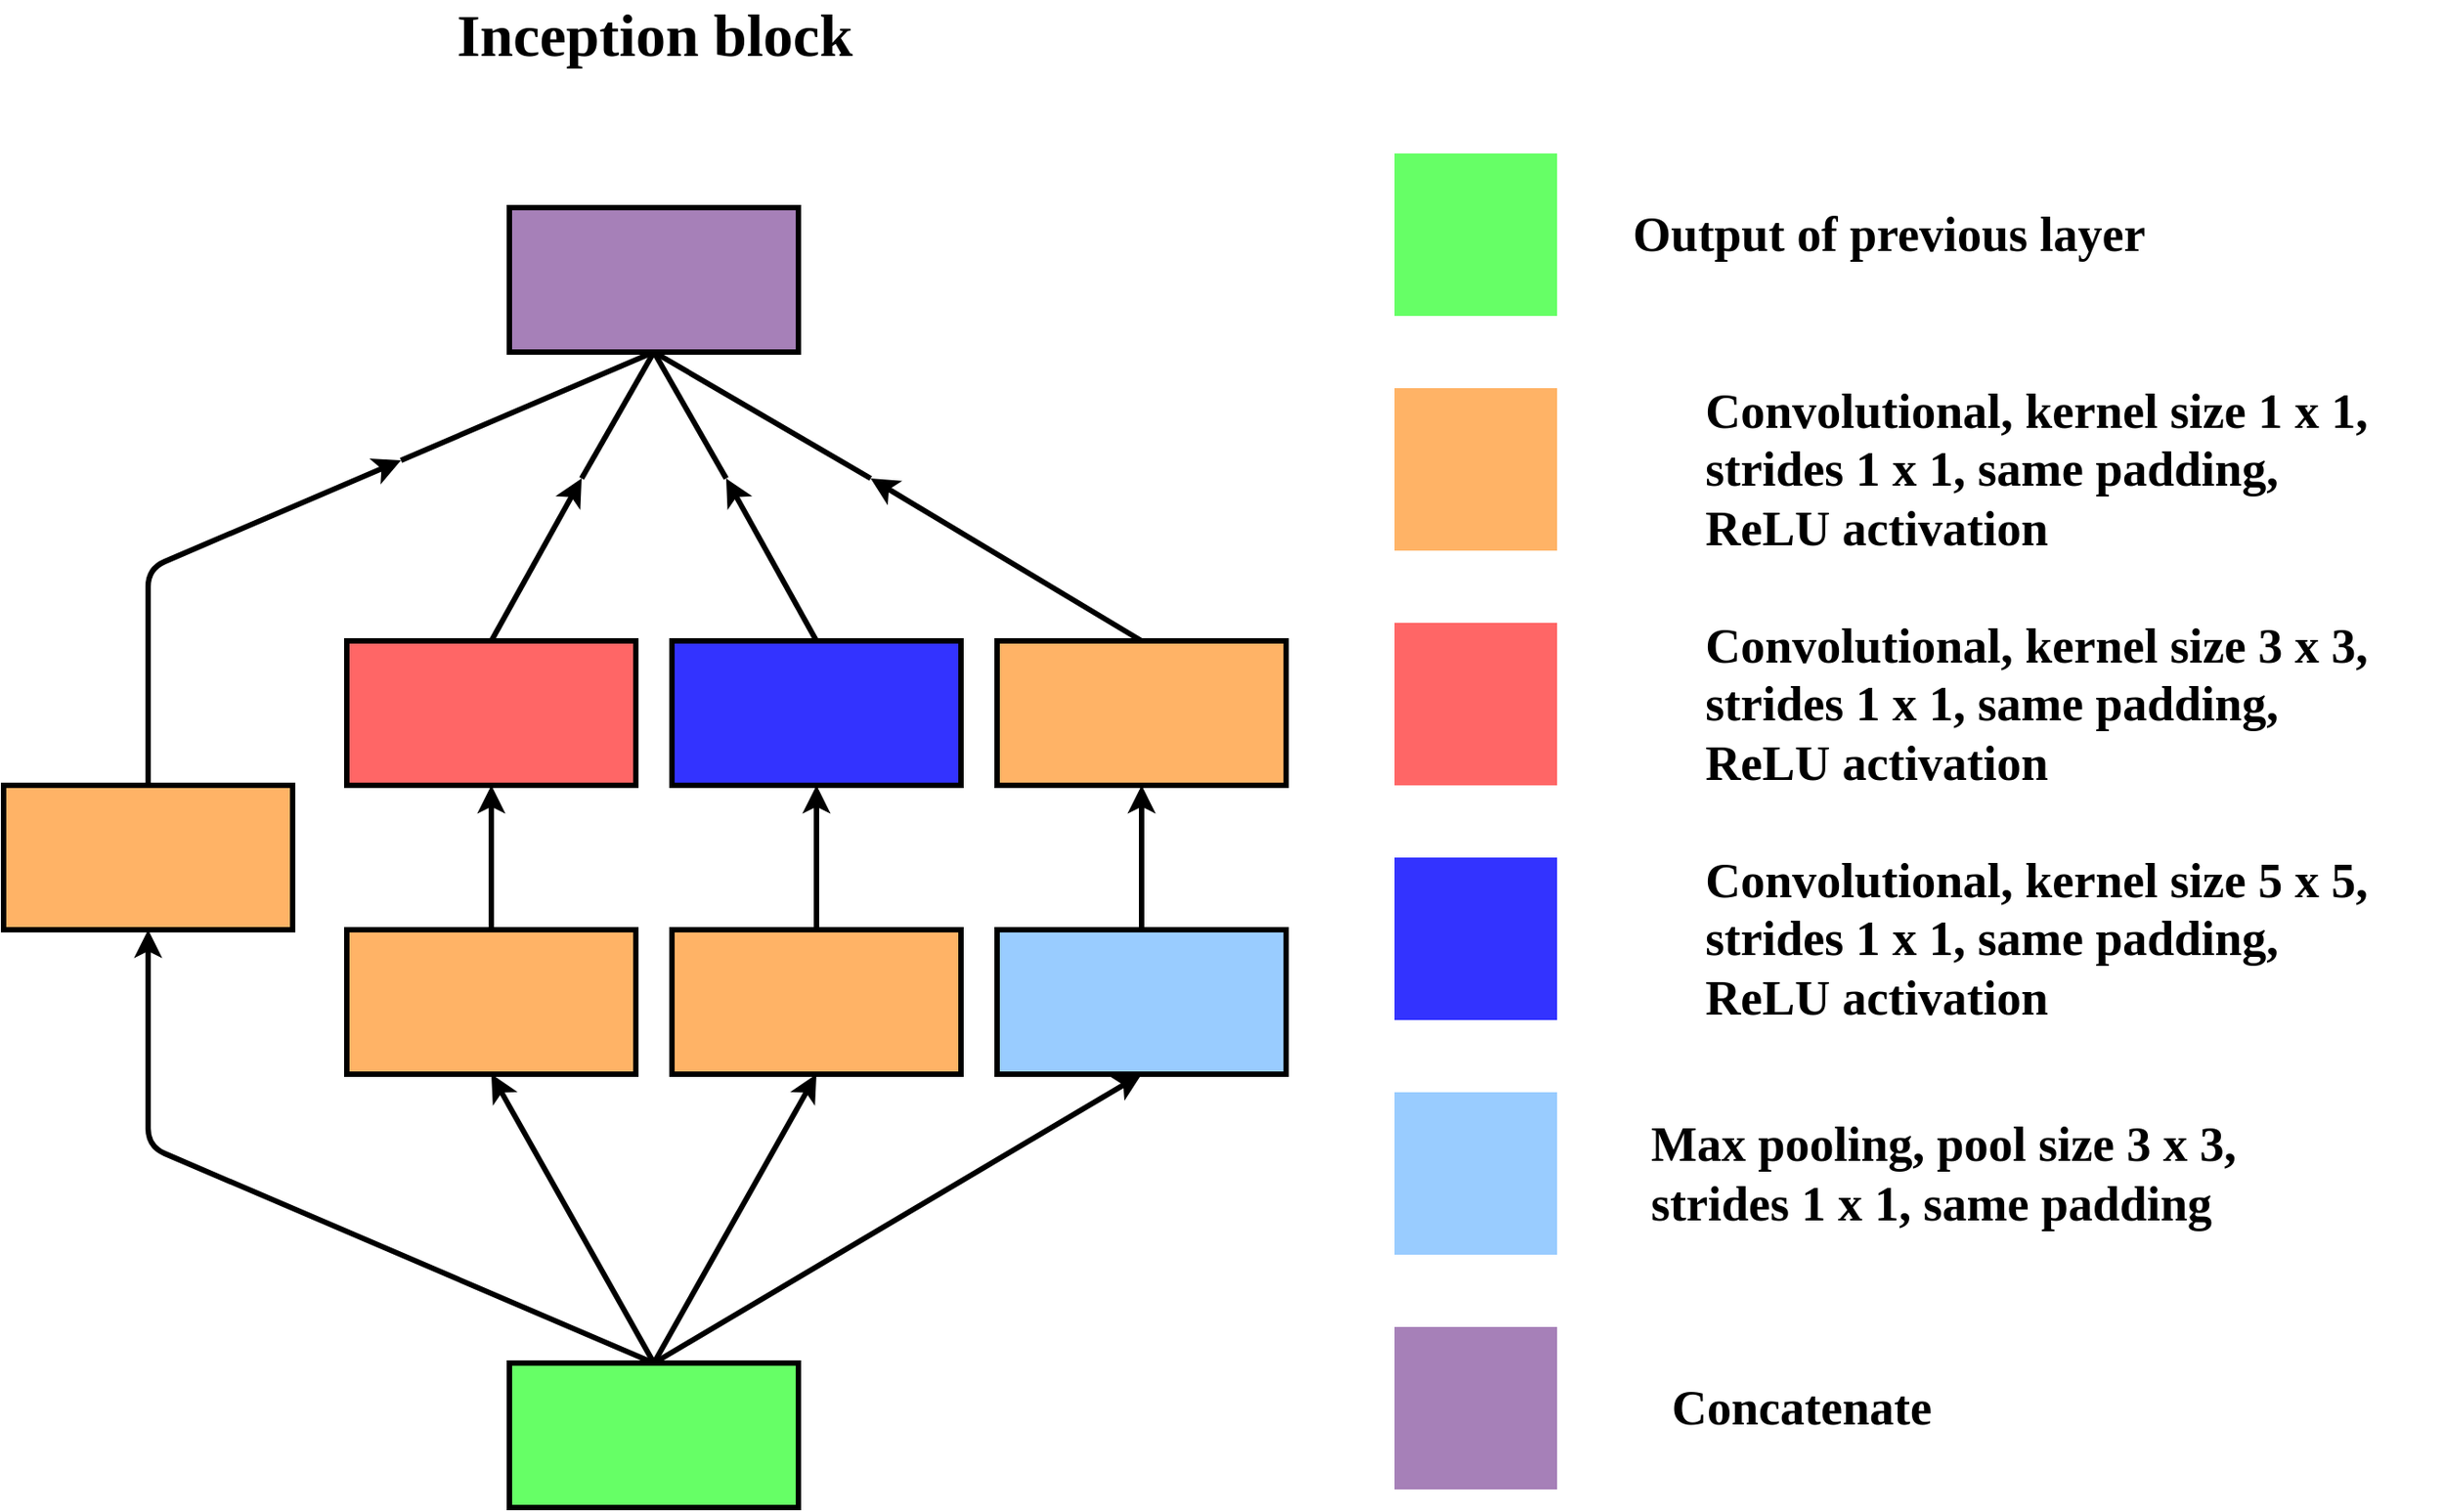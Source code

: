<mxfile version="13.9.9" type="device"><diagram id="065E0gt1qzLNEhiPImf1" name="Page-1"><mxGraphModel dx="2031" dy="1174" grid="1" gridSize="10" guides="1" tooltips="1" connect="1" arrows="1" fold="1" page="1" pageScale="1" pageWidth="20000" pageHeight="20000" math="0" shadow="0"><root><mxCell id="0"/><mxCell id="1" parent="0"/><mxCell id="9Zj3RXnmFZOlg3Rd1LyL-145" value="" style="rounded=0;whiteSpace=wrap;html=1;strokeWidth=3;strokeColor=none;fillColor=#FF6666;" parent="1" vertex="1"><mxGeometry x="800" y="350" width="90" height="90" as="geometry"/></mxCell><mxCell id="9Zj3RXnmFZOlg3Rd1LyL-146" value="" style="rounded=0;whiteSpace=wrap;html=1;strokeWidth=3;fillColor=#66FF66;strokeColor=none;" parent="1" vertex="1"><mxGeometry x="800" y="90" width="90" height="90" as="geometry"/></mxCell><mxCell id="9Zj3RXnmFZOlg3Rd1LyL-147" value="" style="rounded=0;whiteSpace=wrap;html=1;strokeWidth=3;strokeColor=none;fillColor=#A680B8;" parent="1" vertex="1"><mxGeometry x="800" y="740" width="90" height="90" as="geometry"/></mxCell><mxCell id="9Zj3RXnmFZOlg3Rd1LyL-148" value="" style="rounded=0;whiteSpace=wrap;html=1;strokeWidth=3;strokeColor=none;fillColor=#99CCFF;" parent="1" vertex="1"><mxGeometry x="800" y="610" width="90" height="90" as="geometry"/></mxCell><mxCell id="9Zj3RXnmFZOlg3Rd1LyL-149" value="" style="rounded=0;whiteSpace=wrap;html=1;strokeWidth=3;strokeColor=none;fillColor=#3333FF;" parent="1" vertex="1"><mxGeometry x="800" y="480" width="90" height="90" as="geometry"/></mxCell><mxCell id="9Zj3RXnmFZOlg3Rd1LyL-150" value="" style="rounded=0;whiteSpace=wrap;html=1;strokeWidth=3;strokeColor=none;fillColor=#FFB366;" parent="1" vertex="1"><mxGeometry x="800" y="220" width="90" height="90" as="geometry"/></mxCell><mxCell id="9Zj3RXnmFZOlg3Rd1LyL-152" value="&lt;font face=&quot;Tahoma&quot; size=&quot;1&quot;&gt;&lt;b style=&quot;font-size: 27px&quot;&gt;Output of previous layer&lt;/b&gt;&lt;/font&gt;" style="text;html=1;align=left;verticalAlign=middle;resizable=0;points=[];autosize=1;" parent="1" vertex="1"><mxGeometry x="930" y="120" width="340" height="30" as="geometry"/></mxCell><mxCell id="9Zj3RXnmFZOlg3Rd1LyL-153" value="&lt;div style=&quot;text-align: left ; font-size: 27px&quot;&gt;&lt;b style=&quot;font-family: &amp;#34;tahoma&amp;#34;&quot;&gt;&lt;font style=&quot;font-size: 27px&quot;&gt;Convolutional, kernel size 3 x 3,&lt;/font&gt;&lt;/b&gt;&lt;/div&gt;&lt;font face=&quot;Tahoma&quot; style=&quot;font-size: 27px&quot;&gt;&lt;div style=&quot;text-align: left&quot;&gt;&lt;b&gt;strides 1 x 1, same padding,&amp;nbsp;&lt;/b&gt;&lt;/div&gt;&lt;div style=&quot;text-align: left&quot;&gt;&lt;b&gt;ReLU activation&lt;/b&gt;&lt;/div&gt;&lt;/font&gt;" style="text;html=1;align=center;verticalAlign=middle;resizable=0;points=[];autosize=1;" parent="1" vertex="1"><mxGeometry x="930" y="370" width="450" height="50" as="geometry"/></mxCell><mxCell id="9Zj3RXnmFZOlg3Rd1LyL-154" value="&lt;font face=&quot;Tahoma&quot;&gt;&lt;span style=&quot;font-size: 27px&quot;&gt;&lt;b&gt;Max pooling, pool size 3 x 3, &lt;br&gt;strides 1 x 1, same padding&amp;nbsp;&lt;/b&gt;&lt;/span&gt;&lt;/font&gt;" style="text;html=1;align=left;verticalAlign=middle;resizable=0;points=[];autosize=1;" parent="1" vertex="1"><mxGeometry x="940" y="630" width="400" height="50" as="geometry"/></mxCell><mxCell id="9Zj3RXnmFZOlg3Rd1LyL-155" value="&lt;font face=&quot;Tahoma&quot;&gt;&lt;b&gt;&lt;font style=&quot;font-size: 27px&quot;&gt;Concatenate&lt;/font&gt;&lt;br&gt;&lt;/b&gt;&lt;/font&gt;" style="text;html=1;align=center;verticalAlign=middle;resizable=0;points=[];autosize=1;" parent="1" vertex="1"><mxGeometry x="930" y="770" width="190" height="30" as="geometry"/></mxCell><mxCell id="9Zj3RXnmFZOlg3Rd1LyL-156" value="&lt;div style=&quot;text-align: left ; font-size: 27px&quot;&gt;&lt;div&gt;&lt;b style=&quot;font-family: &amp;#34;tahoma&amp;#34;&quot;&gt;Convolutional, kernel size 1 x 1,&lt;/b&gt;&lt;/div&gt;&lt;font face=&quot;Tahoma&quot; style=&quot;text-align: center ; font-size: 27px&quot;&gt;&lt;div style=&quot;text-align: left&quot;&gt;&lt;b&gt;strides 1 x 1, same padding,&amp;nbsp;&lt;/b&gt;&lt;/div&gt;&lt;div style=&quot;text-align: left&quot;&gt;&lt;b&gt;ReLU activation&lt;/b&gt;&lt;/div&gt;&lt;/font&gt;&lt;/div&gt;" style="text;html=1;align=center;verticalAlign=middle;resizable=0;points=[];autosize=1;" parent="1" vertex="1"><mxGeometry x="930" y="240" width="450" height="50" as="geometry"/></mxCell><mxCell id="9Zj3RXnmFZOlg3Rd1LyL-157" value="&lt;div style=&quot;text-align: left ; font-size: 27px&quot;&gt;&lt;b style=&quot;font-family: &amp;#34;tahoma&amp;#34;&quot;&gt;&lt;font style=&quot;font-size: 27px&quot;&gt;Convolutional, kernel size 5 x 5,&lt;/font&gt;&lt;/b&gt;&lt;/div&gt;&lt;font face=&quot;Tahoma&quot; style=&quot;font-size: 27px&quot;&gt;&lt;div style=&quot;text-align: left&quot;&gt;&lt;b&gt;strides 1 x 1, same padding,&amp;nbsp;&lt;/b&gt;&lt;/div&gt;&lt;div style=&quot;text-align: left&quot;&gt;&lt;b&gt;ReLU activation&lt;/b&gt;&lt;/div&gt;&lt;/font&gt;" style="text;html=1;align=center;verticalAlign=middle;resizable=0;points=[];autosize=1;" parent="1" vertex="1"><mxGeometry x="930" y="500" width="450" height="50" as="geometry"/></mxCell><mxCell id="SD7HymoY-A6bc7N-INh6-11" value="&lt;font face=&quot;Tahoma&quot; size=&quot;1&quot;&gt;&lt;b style=&quot;font-size: 33px&quot;&gt;Inception block&lt;br&gt;&lt;/b&gt;&lt;/font&gt;" style="text;html=1;align=center;verticalAlign=middle;resizable=0;points=[];autosize=1;" parent="1" vertex="1"><mxGeometry x="255" y="10" width="270" height="30" as="geometry"/></mxCell><mxCell id="9Zj3RXnmFZOlg3Rd1LyL-15" value="" style="shape=cube;whiteSpace=wrap;html=1;boundedLbl=1;backgroundOutline=1;darkOpacity=0.05;darkOpacity2=0.1;size=0;fillColor=#66FF66;strokeWidth=3;flipH=1;flipV=1;direction=south;" parent="1" vertex="1"><mxGeometry x="310" y="760" width="160" height="80" as="geometry"/></mxCell><mxCell id="7mtJ3grmDM_vz-Lz4VBP-22" value="" style="shape=cube;whiteSpace=wrap;html=1;boundedLbl=1;backgroundOutline=1;darkOpacity=0.05;darkOpacity2=0.1;size=0;strokeWidth=3;flipH=1;flipV=1;direction=south;fillColor=#FFB366;" parent="1" vertex="1"><mxGeometry x="220" y="520" width="160" height="80" as="geometry"/></mxCell><mxCell id="7mtJ3grmDM_vz-Lz4VBP-23" value="" style="shape=cube;whiteSpace=wrap;html=1;boundedLbl=1;backgroundOutline=1;darkOpacity=0.05;darkOpacity2=0.1;size=0;strokeWidth=3;flipH=1;flipV=1;direction=south;fillColor=#FFB366;" parent="1" vertex="1"><mxGeometry x="400" y="520" width="160" height="80" as="geometry"/></mxCell><mxCell id="7mtJ3grmDM_vz-Lz4VBP-24" value="" style="shape=cube;whiteSpace=wrap;html=1;boundedLbl=1;backgroundOutline=1;darkOpacity=0.05;darkOpacity2=0.1;size=0;strokeWidth=3;flipH=1;flipV=1;direction=south;fillColor=#99CCFF;" parent="1" vertex="1"><mxGeometry x="580" y="520" width="160" height="80" as="geometry"/></mxCell><mxCell id="7mtJ3grmDM_vz-Lz4VBP-25" value="" style="shape=cube;whiteSpace=wrap;html=1;boundedLbl=1;backgroundOutline=1;darkOpacity=0.05;darkOpacity2=0.1;size=0;strokeWidth=3;flipH=1;flipV=1;direction=south;fillColor=#FFB366;" parent="1" vertex="1"><mxGeometry x="30" y="440" width="160" height="80" as="geometry"/></mxCell><mxCell id="7mtJ3grmDM_vz-Lz4VBP-26" value="" style="shape=cube;whiteSpace=wrap;html=1;boundedLbl=1;backgroundOutline=1;darkOpacity=0.05;darkOpacity2=0.1;size=0;strokeWidth=3;flipH=1;flipV=1;direction=south;fillColor=#FF6666;" parent="1" vertex="1"><mxGeometry x="220" y="360" width="160" height="80" as="geometry"/></mxCell><mxCell id="7mtJ3grmDM_vz-Lz4VBP-27" value="" style="shape=cube;whiteSpace=wrap;html=1;boundedLbl=1;backgroundOutline=1;darkOpacity=0.05;darkOpacity2=0.1;size=0;strokeWidth=3;flipH=1;flipV=1;direction=south;fillColor=#3333FF;" parent="1" vertex="1"><mxGeometry x="400" y="360" width="160" height="80" as="geometry"/></mxCell><mxCell id="7mtJ3grmDM_vz-Lz4VBP-28" value="" style="shape=cube;whiteSpace=wrap;html=1;boundedLbl=1;backgroundOutline=1;darkOpacity=0.05;darkOpacity2=0.1;size=0;strokeWidth=3;flipH=1;flipV=1;direction=south;fillColor=#FFB366;" parent="1" vertex="1"><mxGeometry x="580" y="360" width="160" height="80" as="geometry"/></mxCell><mxCell id="7mtJ3grmDM_vz-Lz4VBP-29" value="" style="shape=cube;whiteSpace=wrap;html=1;boundedLbl=1;backgroundOutline=1;darkOpacity=0.05;darkOpacity2=0.1;size=0;strokeWidth=3;flipH=1;flipV=1;direction=south;fillColor=#A680B8;" parent="1" vertex="1"><mxGeometry x="310" y="120" width="160" height="80" as="geometry"/></mxCell><mxCell id="7mtJ3grmDM_vz-Lz4VBP-30" value="" style="endArrow=classic;html=1;entryX=0;entryY=0;entryDx=0;entryDy=80;entryPerimeter=0;strokeWidth=3;exitX=0;exitY=0;exitDx=80;exitDy=80;exitPerimeter=0;" parent="1" source="9Zj3RXnmFZOlg3Rd1LyL-15" target="7mtJ3grmDM_vz-Lz4VBP-23" edge="1"><mxGeometry x="30" y="120" width="50" height="50" as="geometry"><mxPoint x="390" y="680" as="sourcePoint"/><mxPoint x="440" y="630" as="targetPoint"/></mxGeometry></mxCell><mxCell id="SD7HymoY-A6bc7N-INh6-1" value="" style="endArrow=classic;html=1;entryX=0;entryY=0;entryDx=0;entryDy=80;entryPerimeter=0;strokeWidth=3;exitX=0;exitY=0;exitDx=80;exitDy=80;exitPerimeter=0;" parent="1" source="9Zj3RXnmFZOlg3Rd1LyL-15" target="7mtJ3grmDM_vz-Lz4VBP-22" edge="1"><mxGeometry x="30" y="120" width="50" height="50" as="geometry"><mxPoint x="390" y="680" as="sourcePoint"/><mxPoint x="480" y="600" as="targetPoint"/></mxGeometry></mxCell><mxCell id="SD7HymoY-A6bc7N-INh6-2" value="" style="endArrow=classic;html=1;entryX=0;entryY=0;entryDx=0;entryDy=80;entryPerimeter=0;strokeWidth=3;exitX=0;exitY=0;exitDx=80;exitDy=80;exitPerimeter=0;" parent="1" source="9Zj3RXnmFZOlg3Rd1LyL-15" target="7mtJ3grmDM_vz-Lz4VBP-24" edge="1"><mxGeometry x="30" y="120" width="50" height="50" as="geometry"><mxPoint x="390" y="680" as="sourcePoint"/><mxPoint x="480" y="600" as="targetPoint"/></mxGeometry></mxCell><mxCell id="SD7HymoY-A6bc7N-INh6-3" value="" style="endArrow=classic;html=1;entryX=0;entryY=0;entryDx=0;entryDy=80;entryPerimeter=0;strokeWidth=3;exitX=0;exitY=0;exitDx=80;exitDy=80;exitPerimeter=0;" parent="1" source="9Zj3RXnmFZOlg3Rd1LyL-15" target="7mtJ3grmDM_vz-Lz4VBP-25" edge="1"><mxGeometry x="30" y="120" width="50" height="50" as="geometry"><mxPoint x="390" y="680" as="sourcePoint"/><mxPoint x="660" y="600" as="targetPoint"/><Array as="points"><mxPoint x="110" y="640"/></Array></mxGeometry></mxCell><mxCell id="SD7HymoY-A6bc7N-INh6-4" value="" style="endArrow=classic;html=1;strokeWidth=3;exitX=0;exitY=0;exitDx=80;exitDy=80;exitPerimeter=0;" parent="1" source="7mtJ3grmDM_vz-Lz4VBP-25" edge="1"><mxGeometry x="30" y="120" width="50" height="50" as="geometry"><mxPoint x="110" y="440" as="sourcePoint"/><mxPoint x="250" y="260" as="targetPoint"/><Array as="points"><mxPoint x="110" y="320"/></Array></mxGeometry></mxCell><mxCell id="SD7HymoY-A6bc7N-INh6-5" value="" style="endArrow=classic;html=1;entryX=0;entryY=0;entryDx=0;entryDy=80;entryPerimeter=0;strokeWidth=3;" parent="1" target="7mtJ3grmDM_vz-Lz4VBP-26" edge="1"><mxGeometry x="30" y="120" width="50" height="50" as="geometry"><mxPoint x="300" y="520" as="sourcePoint"/><mxPoint x="220" y="440" as="targetPoint"/></mxGeometry></mxCell><mxCell id="SD7HymoY-A6bc7N-INh6-6" value="" style="endArrow=classic;html=1;entryX=0;entryY=0;entryDx=0;entryDy=80;entryPerimeter=0;strokeWidth=3;exitX=0;exitY=0;exitDx=80;exitDy=80;exitPerimeter=0;" parent="1" source="7mtJ3grmDM_vz-Lz4VBP-23" target="7mtJ3grmDM_vz-Lz4VBP-27" edge="1"><mxGeometry x="30" y="120" width="50" height="50" as="geometry"><mxPoint x="479.5" y="520" as="sourcePoint"/><mxPoint x="479.5" y="440" as="targetPoint"/></mxGeometry></mxCell><mxCell id="SD7HymoY-A6bc7N-INh6-7" value="" style="endArrow=classic;html=1;entryX=0;entryY=0;entryDx=0;entryDy=80;entryPerimeter=0;strokeWidth=3;exitX=0;exitY=0;exitDx=80;exitDy=80;exitPerimeter=0;" parent="1" source="7mtJ3grmDM_vz-Lz4VBP-24" target="7mtJ3grmDM_vz-Lz4VBP-28" edge="1"><mxGeometry x="30" y="120" width="50" height="50" as="geometry"><mxPoint x="670" y="520" as="sourcePoint"/><mxPoint x="670" y="440" as="targetPoint"/></mxGeometry></mxCell><mxCell id="SD7HymoY-A6bc7N-INh6-8" value="" style="endArrow=classic;html=1;strokeWidth=3;exitX=0;exitY=0;exitDx=80;exitDy=80;exitPerimeter=0;" parent="1" source="7mtJ3grmDM_vz-Lz4VBP-26" edge="1"><mxGeometry x="30" y="120" width="50" height="50" as="geometry"><mxPoint x="299.5" y="360" as="sourcePoint"/><mxPoint x="350" y="270" as="targetPoint"/></mxGeometry></mxCell><mxCell id="SD7HymoY-A6bc7N-INh6-9" value="" style="endArrow=classic;html=1;strokeWidth=3;exitX=0;exitY=0;exitDx=80;exitDy=80;exitPerimeter=0;" parent="1" source="7mtJ3grmDM_vz-Lz4VBP-27" edge="1"><mxGeometry x="30" y="120" width="50" height="50" as="geometry"><mxPoint x="479.5" y="360" as="sourcePoint"/><mxPoint x="430" y="270" as="targetPoint"/></mxGeometry></mxCell><mxCell id="SD7HymoY-A6bc7N-INh6-10" value="" style="endArrow=classic;html=1;strokeWidth=3;exitX=0;exitY=0;exitDx=80;exitDy=80;exitPerimeter=0;" parent="1" source="7mtJ3grmDM_vz-Lz4VBP-28" edge="1"><mxGeometry x="30" y="120" width="50" height="50" as="geometry"><mxPoint x="350" y="570" as="sourcePoint"/><mxPoint x="510" y="270" as="targetPoint"/></mxGeometry></mxCell><mxCell id="wCGdXeXTAiCPj_gSiyqy-4" value="" style="endArrow=none;html=1;strokeWidth=3;entryX=0;entryY=0;entryDx=0;entryDy=80;entryPerimeter=0;" parent="1" target="7mtJ3grmDM_vz-Lz4VBP-29" edge="1"><mxGeometry x="30" y="120" width="50" height="50" as="geometry"><mxPoint x="250" y="260" as="sourcePoint"/><mxPoint x="640" y="550" as="targetPoint"/></mxGeometry></mxCell><mxCell id="wCGdXeXTAiCPj_gSiyqy-5" value="" style="endArrow=none;html=1;strokeWidth=3;" parent="1" edge="1"><mxGeometry x="30" y="120" width="50" height="50" as="geometry"><mxPoint x="350" y="270" as="sourcePoint"/><mxPoint x="390" y="200" as="targetPoint"/></mxGeometry></mxCell><mxCell id="wCGdXeXTAiCPj_gSiyqy-6" value="" style="endArrow=none;html=1;strokeWidth=3;exitX=0;exitY=0;exitDx=0;exitDy=80;exitPerimeter=0;" parent="1" source="7mtJ3grmDM_vz-Lz4VBP-29" edge="1"><mxGeometry x="30" y="120" width="50" height="50" as="geometry"><mxPoint x="270" y="280" as="sourcePoint"/><mxPoint x="430" y="270" as="targetPoint"/></mxGeometry></mxCell><mxCell id="wCGdXeXTAiCPj_gSiyqy-7" value="" style="endArrow=none;html=1;strokeWidth=3;" parent="1" edge="1"><mxGeometry x="30" y="120" width="50" height="50" as="geometry"><mxPoint x="390" y="200" as="sourcePoint"/><mxPoint x="510" y="270" as="targetPoint"/></mxGeometry></mxCell></root></mxGraphModel></diagram></mxfile>